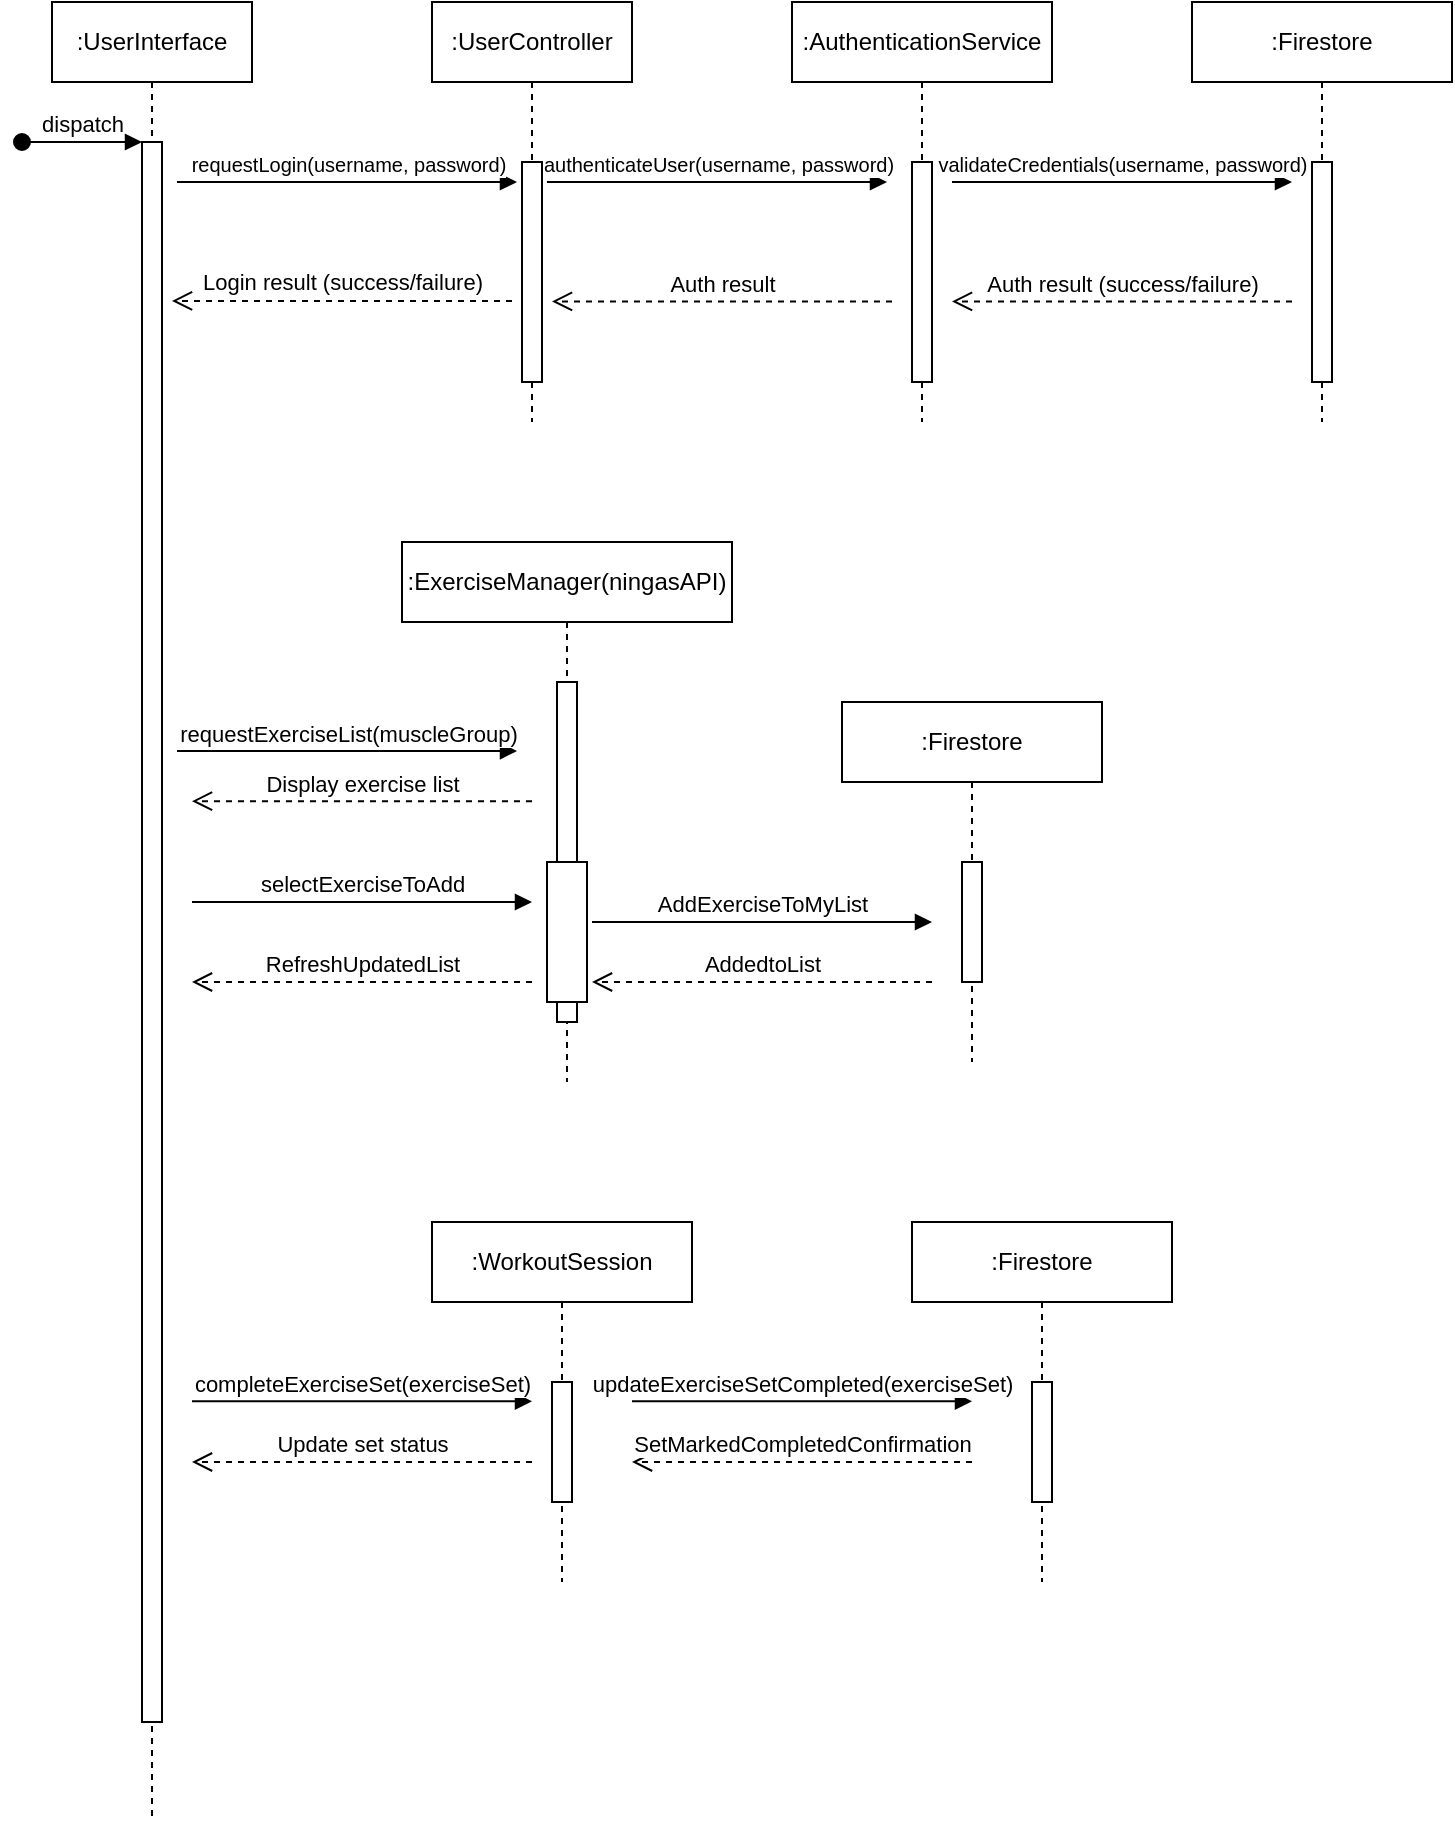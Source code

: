 <mxfile version="22.1.16" type="github">
  <diagram name="Page-1" id="2YBvvXClWsGukQMizWep">
    <mxGraphModel dx="1313" dy="653" grid="1" gridSize="10" guides="1" tooltips="1" connect="1" arrows="1" fold="1" page="1" pageScale="1" pageWidth="850" pageHeight="1100" math="0" shadow="0">
      <root>
        <mxCell id="0" />
        <mxCell id="1" parent="0" />
        <mxCell id="aM9ryv3xv72pqoxQDRHE-1" value=":UserInterface" style="shape=umlLifeline;perimeter=lifelinePerimeter;whiteSpace=wrap;html=1;container=0;dropTarget=0;collapsible=0;recursiveResize=0;outlineConnect=0;portConstraint=eastwest;newEdgeStyle={&quot;edgeStyle&quot;:&quot;elbowEdgeStyle&quot;,&quot;elbow&quot;:&quot;vertical&quot;,&quot;curved&quot;:0,&quot;rounded&quot;:0};" parent="1" vertex="1">
          <mxGeometry x="30" y="40" width="100" height="910" as="geometry" />
        </mxCell>
        <mxCell id="aM9ryv3xv72pqoxQDRHE-2" value="" style="html=1;points=[];perimeter=orthogonalPerimeter;outlineConnect=0;targetShapes=umlLifeline;portConstraint=eastwest;newEdgeStyle={&quot;edgeStyle&quot;:&quot;elbowEdgeStyle&quot;,&quot;elbow&quot;:&quot;vertical&quot;,&quot;curved&quot;:0,&quot;rounded&quot;:0};" parent="aM9ryv3xv72pqoxQDRHE-1" vertex="1">
          <mxGeometry x="45" y="70" width="10" height="790" as="geometry" />
        </mxCell>
        <mxCell id="aM9ryv3xv72pqoxQDRHE-3" value="dispatch" style="html=1;verticalAlign=bottom;startArrow=oval;endArrow=block;startSize=8;edgeStyle=elbowEdgeStyle;elbow=vertical;curved=0;rounded=0;" parent="aM9ryv3xv72pqoxQDRHE-1" target="aM9ryv3xv72pqoxQDRHE-2" edge="1">
          <mxGeometry relative="1" as="geometry">
            <mxPoint x="-15" y="70" as="sourcePoint" />
          </mxGeometry>
        </mxCell>
        <mxCell id="aM9ryv3xv72pqoxQDRHE-5" value=":UserController" style="shape=umlLifeline;perimeter=lifelinePerimeter;whiteSpace=wrap;html=1;container=0;dropTarget=0;collapsible=0;recursiveResize=0;outlineConnect=0;portConstraint=eastwest;newEdgeStyle={&quot;edgeStyle&quot;:&quot;elbowEdgeStyle&quot;,&quot;elbow&quot;:&quot;vertical&quot;,&quot;curved&quot;:0,&quot;rounded&quot;:0};" parent="1" vertex="1">
          <mxGeometry x="220" y="40" width="100" height="210" as="geometry" />
        </mxCell>
        <mxCell id="aM9ryv3xv72pqoxQDRHE-6" value="" style="html=1;points=[];perimeter=orthogonalPerimeter;outlineConnect=0;targetShapes=umlLifeline;portConstraint=eastwest;newEdgeStyle={&quot;edgeStyle&quot;:&quot;elbowEdgeStyle&quot;,&quot;elbow&quot;:&quot;vertical&quot;,&quot;curved&quot;:0,&quot;rounded&quot;:0};" parent="aM9ryv3xv72pqoxQDRHE-5" vertex="1">
          <mxGeometry x="45" y="80" width="10" height="110" as="geometry" />
        </mxCell>
        <mxCell id="aM9ryv3xv72pqoxQDRHE-7" value="&lt;div&gt;&lt;font style=&quot;font-size: 10px;&quot;&gt;requestLogin(username, password)&lt;/font&gt;&lt;/div&gt;" style="html=1;verticalAlign=bottom;endArrow=block;edgeStyle=elbowEdgeStyle;elbow=vertical;curved=0;rounded=0;" parent="1" edge="1">
          <mxGeometry relative="1" as="geometry">
            <mxPoint x="92.5" y="130" as="sourcePoint" />
            <Array as="points">
              <mxPoint x="177.5" y="130" />
            </Array>
            <mxPoint x="262.5" y="130" as="targetPoint" />
          </mxGeometry>
        </mxCell>
        <mxCell id="aM9ryv3xv72pqoxQDRHE-8" value="&lt;div&gt;Auth result (success/failure)&lt;/div&gt;" style="html=1;verticalAlign=bottom;endArrow=open;dashed=1;endSize=8;edgeStyle=elbowEdgeStyle;elbow=vertical;curved=0;rounded=0;" parent="1" edge="1">
          <mxGeometry relative="1" as="geometry">
            <mxPoint x="480" y="189.69" as="targetPoint" />
            <Array as="points">
              <mxPoint x="575" y="189.69" />
            </Array>
            <mxPoint x="650" y="189.69" as="sourcePoint" />
          </mxGeometry>
        </mxCell>
        <mxCell id="527cDuZEy1gFCj21KnPe-1" value=":AuthenticationService" style="shape=umlLifeline;perimeter=lifelinePerimeter;whiteSpace=wrap;html=1;container=0;dropTarget=0;collapsible=0;recursiveResize=0;outlineConnect=0;portConstraint=eastwest;newEdgeStyle={&quot;edgeStyle&quot;:&quot;elbowEdgeStyle&quot;,&quot;elbow&quot;:&quot;vertical&quot;,&quot;curved&quot;:0,&quot;rounded&quot;:0};" vertex="1" parent="1">
          <mxGeometry x="400" y="40" width="130" height="210" as="geometry" />
        </mxCell>
        <mxCell id="527cDuZEy1gFCj21KnPe-2" value="" style="html=1;points=[];perimeter=orthogonalPerimeter;outlineConnect=0;targetShapes=umlLifeline;portConstraint=eastwest;newEdgeStyle={&quot;edgeStyle&quot;:&quot;elbowEdgeStyle&quot;,&quot;elbow&quot;:&quot;vertical&quot;,&quot;curved&quot;:0,&quot;rounded&quot;:0};" vertex="1" parent="527cDuZEy1gFCj21KnPe-1">
          <mxGeometry x="60" y="80" width="10" height="110" as="geometry" />
        </mxCell>
        <mxCell id="527cDuZEy1gFCj21KnPe-3" value=":Firestore" style="shape=umlLifeline;perimeter=lifelinePerimeter;whiteSpace=wrap;html=1;container=0;dropTarget=0;collapsible=0;recursiveResize=0;outlineConnect=0;portConstraint=eastwest;newEdgeStyle={&quot;edgeStyle&quot;:&quot;elbowEdgeStyle&quot;,&quot;elbow&quot;:&quot;vertical&quot;,&quot;curved&quot;:0,&quot;rounded&quot;:0};" vertex="1" parent="1">
          <mxGeometry x="600" y="40" width="130" height="210" as="geometry" />
        </mxCell>
        <mxCell id="527cDuZEy1gFCj21KnPe-4" value="" style="html=1;points=[];perimeter=orthogonalPerimeter;outlineConnect=0;targetShapes=umlLifeline;portConstraint=eastwest;newEdgeStyle={&quot;edgeStyle&quot;:&quot;elbowEdgeStyle&quot;,&quot;elbow&quot;:&quot;vertical&quot;,&quot;curved&quot;:0,&quot;rounded&quot;:0};" vertex="1" parent="527cDuZEy1gFCj21KnPe-3">
          <mxGeometry x="60" y="80" width="10" height="110" as="geometry" />
        </mxCell>
        <mxCell id="527cDuZEy1gFCj21KnPe-8" value="&lt;div&gt;&lt;font style=&quot;font-size: 10px;&quot;&gt;authenticateUser(username, password)&lt;/font&gt;&lt;/div&gt;" style="html=1;verticalAlign=bottom;endArrow=block;edgeStyle=elbowEdgeStyle;elbow=vertical;curved=0;rounded=0;" edge="1" parent="1">
          <mxGeometry relative="1" as="geometry">
            <mxPoint x="277.5" y="130" as="sourcePoint" />
            <Array as="points">
              <mxPoint x="362.5" y="130" />
            </Array>
            <mxPoint x="447.5" y="130" as="targetPoint" />
          </mxGeometry>
        </mxCell>
        <mxCell id="527cDuZEy1gFCj21KnPe-9" value="&lt;div&gt;&lt;font style=&quot;font-size: 10px;&quot;&gt;validateCredentials(username, password)&lt;/font&gt;&lt;/div&gt;" style="html=1;verticalAlign=bottom;endArrow=block;edgeStyle=elbowEdgeStyle;elbow=vertical;curved=0;rounded=0;" edge="1" parent="1">
          <mxGeometry relative="1" as="geometry">
            <mxPoint x="480" y="130" as="sourcePoint" />
            <Array as="points">
              <mxPoint x="565" y="130" />
            </Array>
            <mxPoint x="650" y="130" as="targetPoint" />
          </mxGeometry>
        </mxCell>
        <mxCell id="527cDuZEy1gFCj21KnPe-10" value="&lt;div&gt;Auth result&lt;/div&gt;" style="html=1;verticalAlign=bottom;endArrow=open;dashed=1;endSize=8;edgeStyle=elbowEdgeStyle;elbow=vertical;curved=0;rounded=0;" edge="1" parent="1">
          <mxGeometry relative="1" as="geometry">
            <mxPoint x="280" y="189.69" as="targetPoint" />
            <Array as="points">
              <mxPoint x="375" y="189.69" />
            </Array>
            <mxPoint x="450" y="189.69" as="sourcePoint" />
          </mxGeometry>
        </mxCell>
        <mxCell id="527cDuZEy1gFCj21KnPe-11" value="&lt;div&gt;Login result (success/failure)&lt;/div&gt;" style="html=1;verticalAlign=bottom;endArrow=open;dashed=1;endSize=8;edgeStyle=elbowEdgeStyle;elbow=vertical;curved=0;rounded=0;" edge="1" parent="1">
          <mxGeometry relative="1" as="geometry">
            <mxPoint x="90" y="189.44" as="targetPoint" />
            <Array as="points">
              <mxPoint x="185" y="189.44" />
            </Array>
            <mxPoint x="260" y="189.44" as="sourcePoint" />
          </mxGeometry>
        </mxCell>
        <mxCell id="527cDuZEy1gFCj21KnPe-12" value=":ExerciseManager(ningasAPI)" style="shape=umlLifeline;perimeter=lifelinePerimeter;whiteSpace=wrap;html=1;container=0;dropTarget=0;collapsible=0;recursiveResize=0;outlineConnect=0;portConstraint=eastwest;newEdgeStyle={&quot;edgeStyle&quot;:&quot;elbowEdgeStyle&quot;,&quot;elbow&quot;:&quot;vertical&quot;,&quot;curved&quot;:0,&quot;rounded&quot;:0};" vertex="1" parent="1">
          <mxGeometry x="205" y="310" width="165" height="270" as="geometry" />
        </mxCell>
        <mxCell id="527cDuZEy1gFCj21KnPe-13" value="" style="html=1;points=[];perimeter=orthogonalPerimeter;outlineConnect=0;targetShapes=umlLifeline;portConstraint=eastwest;newEdgeStyle={&quot;edgeStyle&quot;:&quot;elbowEdgeStyle&quot;,&quot;elbow&quot;:&quot;vertical&quot;,&quot;curved&quot;:0,&quot;rounded&quot;:0};" vertex="1" parent="527cDuZEy1gFCj21KnPe-12">
          <mxGeometry x="77.5" y="70" width="10" height="170" as="geometry" />
        </mxCell>
        <mxCell id="527cDuZEy1gFCj21KnPe-21" value="" style="html=1;points=[];perimeter=orthogonalPerimeter;outlineConnect=0;targetShapes=umlLifeline;portConstraint=eastwest;newEdgeStyle={&quot;edgeStyle&quot;:&quot;elbowEdgeStyle&quot;,&quot;elbow&quot;:&quot;vertical&quot;,&quot;curved&quot;:0,&quot;rounded&quot;:0};" vertex="1" parent="527cDuZEy1gFCj21KnPe-12">
          <mxGeometry x="72.5" y="160" width="20" height="70" as="geometry" />
        </mxCell>
        <mxCell id="527cDuZEy1gFCj21KnPe-14" value="&lt;div&gt;requestExerciseList(muscleGroup)&lt;/div&gt;" style="html=1;verticalAlign=bottom;endArrow=block;edgeStyle=elbowEdgeStyle;elbow=vertical;curved=0;rounded=0;" edge="1" parent="1">
          <mxGeometry relative="1" as="geometry">
            <mxPoint x="92.5" y="414.52" as="sourcePoint" />
            <Array as="points">
              <mxPoint x="177.5" y="414.52" />
            </Array>
            <mxPoint x="262.5" y="414.52" as="targetPoint" />
          </mxGeometry>
        </mxCell>
        <mxCell id="527cDuZEy1gFCj21KnPe-20" value="&lt;div&gt;Display exercise list&lt;/div&gt;" style="html=1;verticalAlign=bottom;endArrow=open;dashed=1;endSize=8;edgeStyle=elbowEdgeStyle;elbow=vertical;curved=0;rounded=0;" edge="1" parent="1">
          <mxGeometry relative="1" as="geometry">
            <mxPoint x="100" y="439.6" as="targetPoint" />
            <Array as="points">
              <mxPoint x="195" y="439.6" />
            </Array>
            <mxPoint x="270" y="439.6" as="sourcePoint" />
          </mxGeometry>
        </mxCell>
        <mxCell id="527cDuZEy1gFCj21KnPe-22" value="&lt;div&gt;selectExerciseToAdd&lt;/div&gt;" style="html=1;verticalAlign=bottom;endArrow=block;edgeStyle=elbowEdgeStyle;elbow=vertical;curved=0;rounded=0;" edge="1" parent="1">
          <mxGeometry relative="1" as="geometry">
            <mxPoint x="100" y="490" as="sourcePoint" />
            <Array as="points">
              <mxPoint x="185" y="490" />
            </Array>
            <mxPoint x="270" y="490" as="targetPoint" />
          </mxGeometry>
        </mxCell>
        <mxCell id="527cDuZEy1gFCj21KnPe-23" value=":Firestore" style="shape=umlLifeline;perimeter=lifelinePerimeter;whiteSpace=wrap;html=1;container=0;dropTarget=0;collapsible=0;recursiveResize=0;outlineConnect=0;portConstraint=eastwest;newEdgeStyle={&quot;edgeStyle&quot;:&quot;elbowEdgeStyle&quot;,&quot;elbow&quot;:&quot;vertical&quot;,&quot;curved&quot;:0,&quot;rounded&quot;:0};" vertex="1" parent="1">
          <mxGeometry x="425" y="390" width="130" height="180" as="geometry" />
        </mxCell>
        <mxCell id="527cDuZEy1gFCj21KnPe-24" value="" style="html=1;points=[];perimeter=orthogonalPerimeter;outlineConnect=0;targetShapes=umlLifeline;portConstraint=eastwest;newEdgeStyle={&quot;edgeStyle&quot;:&quot;elbowEdgeStyle&quot;,&quot;elbow&quot;:&quot;vertical&quot;,&quot;curved&quot;:0,&quot;rounded&quot;:0};" vertex="1" parent="527cDuZEy1gFCj21KnPe-23">
          <mxGeometry x="60" y="80" width="10" height="60" as="geometry" />
        </mxCell>
        <mxCell id="527cDuZEy1gFCj21KnPe-25" value="&lt;div&gt;AddExerciseToMyList&lt;/div&gt;" style="html=1;verticalAlign=bottom;endArrow=block;edgeStyle=elbowEdgeStyle;elbow=vertical;curved=0;rounded=0;" edge="1" parent="1">
          <mxGeometry relative="1" as="geometry">
            <mxPoint x="300" y="500" as="sourcePoint" />
            <Array as="points">
              <mxPoint x="385" y="500" />
            </Array>
            <mxPoint x="470" y="500" as="targetPoint" />
          </mxGeometry>
        </mxCell>
        <mxCell id="527cDuZEy1gFCj21KnPe-26" value=":WorkoutSession" style="shape=umlLifeline;perimeter=lifelinePerimeter;whiteSpace=wrap;html=1;container=0;dropTarget=0;collapsible=0;recursiveResize=0;outlineConnect=0;portConstraint=eastwest;newEdgeStyle={&quot;edgeStyle&quot;:&quot;elbowEdgeStyle&quot;,&quot;elbow&quot;:&quot;vertical&quot;,&quot;curved&quot;:0,&quot;rounded&quot;:0};" vertex="1" parent="1">
          <mxGeometry x="220" y="650" width="130" height="180" as="geometry" />
        </mxCell>
        <mxCell id="527cDuZEy1gFCj21KnPe-27" value="" style="html=1;points=[];perimeter=orthogonalPerimeter;outlineConnect=0;targetShapes=umlLifeline;portConstraint=eastwest;newEdgeStyle={&quot;edgeStyle&quot;:&quot;elbowEdgeStyle&quot;,&quot;elbow&quot;:&quot;vertical&quot;,&quot;curved&quot;:0,&quot;rounded&quot;:0};" vertex="1" parent="527cDuZEy1gFCj21KnPe-26">
          <mxGeometry x="60" y="80" width="10" height="60" as="geometry" />
        </mxCell>
        <mxCell id="527cDuZEy1gFCj21KnPe-28" value="&lt;div&gt;completeExerciseSet(exerciseSet)&lt;/div&gt;" style="html=1;verticalAlign=bottom;endArrow=block;edgeStyle=elbowEdgeStyle;elbow=vertical;curved=0;rounded=0;" edge="1" parent="1">
          <mxGeometry relative="1" as="geometry">
            <mxPoint x="100" y="739.67" as="sourcePoint" />
            <Array as="points">
              <mxPoint x="185" y="739.67" />
            </Array>
            <mxPoint x="270" y="739.67" as="targetPoint" />
            <mxPoint as="offset" />
          </mxGeometry>
        </mxCell>
        <mxCell id="527cDuZEy1gFCj21KnPe-29" value="&lt;div&gt;updateExerciseSetCompleted(exerciseSet)&lt;/div&gt;" style="html=1;verticalAlign=bottom;endArrow=block;edgeStyle=elbowEdgeStyle;elbow=vertical;curved=0;rounded=0;" edge="1" parent="1">
          <mxGeometry relative="1" as="geometry">
            <mxPoint x="320" y="739.66" as="sourcePoint" />
            <Array as="points">
              <mxPoint x="405" y="739.66" />
            </Array>
            <mxPoint x="490" y="739.66" as="targetPoint" />
            <mxPoint as="offset" />
          </mxGeometry>
        </mxCell>
        <mxCell id="527cDuZEy1gFCj21KnPe-30" value=":Firestore" style="shape=umlLifeline;perimeter=lifelinePerimeter;whiteSpace=wrap;html=1;container=0;dropTarget=0;collapsible=0;recursiveResize=0;outlineConnect=0;portConstraint=eastwest;newEdgeStyle={&quot;edgeStyle&quot;:&quot;elbowEdgeStyle&quot;,&quot;elbow&quot;:&quot;vertical&quot;,&quot;curved&quot;:0,&quot;rounded&quot;:0};" vertex="1" parent="1">
          <mxGeometry x="460" y="650" width="130" height="180" as="geometry" />
        </mxCell>
        <mxCell id="527cDuZEy1gFCj21KnPe-31" value="" style="html=1;points=[];perimeter=orthogonalPerimeter;outlineConnect=0;targetShapes=umlLifeline;portConstraint=eastwest;newEdgeStyle={&quot;edgeStyle&quot;:&quot;elbowEdgeStyle&quot;,&quot;elbow&quot;:&quot;vertical&quot;,&quot;curved&quot;:0,&quot;rounded&quot;:0};" vertex="1" parent="527cDuZEy1gFCj21KnPe-30">
          <mxGeometry x="60" y="80" width="10" height="60" as="geometry" />
        </mxCell>
        <mxCell id="527cDuZEy1gFCj21KnPe-33" value="&lt;div&gt;AddedtoList&lt;/div&gt;" style="html=1;verticalAlign=bottom;endArrow=open;dashed=1;endSize=8;edgeStyle=elbowEdgeStyle;elbow=vertical;curved=0;rounded=0;" edge="1" parent="1">
          <mxGeometry relative="1" as="geometry">
            <mxPoint x="300" y="530" as="targetPoint" />
            <Array as="points">
              <mxPoint x="395" y="530" />
            </Array>
            <mxPoint x="470" y="530" as="sourcePoint" />
          </mxGeometry>
        </mxCell>
        <mxCell id="527cDuZEy1gFCj21KnPe-34" value="&lt;div&gt;RefreshUpdatedList&lt;/div&gt;" style="html=1;verticalAlign=bottom;endArrow=open;dashed=1;endSize=8;edgeStyle=elbowEdgeStyle;elbow=vertical;curved=0;rounded=0;" edge="1" parent="1">
          <mxGeometry relative="1" as="geometry">
            <mxPoint x="100" y="530" as="targetPoint" />
            <Array as="points">
              <mxPoint x="195" y="530" />
            </Array>
            <mxPoint x="270" y="530" as="sourcePoint" />
          </mxGeometry>
        </mxCell>
        <mxCell id="527cDuZEy1gFCj21KnPe-35" value="&lt;div&gt;SetMarkedCompletedConfirmation&lt;/div&gt;" style="html=1;verticalAlign=bottom;endArrow=open;dashed=1;endSize=8;edgeStyle=elbowEdgeStyle;elbow=vertical;curved=0;rounded=0;" edge="1" parent="1">
          <mxGeometry relative="1" as="geometry">
            <mxPoint x="320" y="770" as="targetPoint" />
            <Array as="points">
              <mxPoint x="415" y="770" />
            </Array>
            <mxPoint x="490" y="770" as="sourcePoint" />
          </mxGeometry>
        </mxCell>
        <mxCell id="527cDuZEy1gFCj21KnPe-36" value="&lt;div&gt;Update set status&lt;/div&gt;" style="html=1;verticalAlign=bottom;endArrow=open;dashed=1;endSize=8;edgeStyle=elbowEdgeStyle;elbow=vertical;curved=0;rounded=0;" edge="1" parent="1">
          <mxGeometry relative="1" as="geometry">
            <mxPoint x="100" y="770" as="targetPoint" />
            <Array as="points">
              <mxPoint x="195" y="770" />
            </Array>
            <mxPoint x="270" y="770" as="sourcePoint" />
          </mxGeometry>
        </mxCell>
      </root>
    </mxGraphModel>
  </diagram>
</mxfile>
